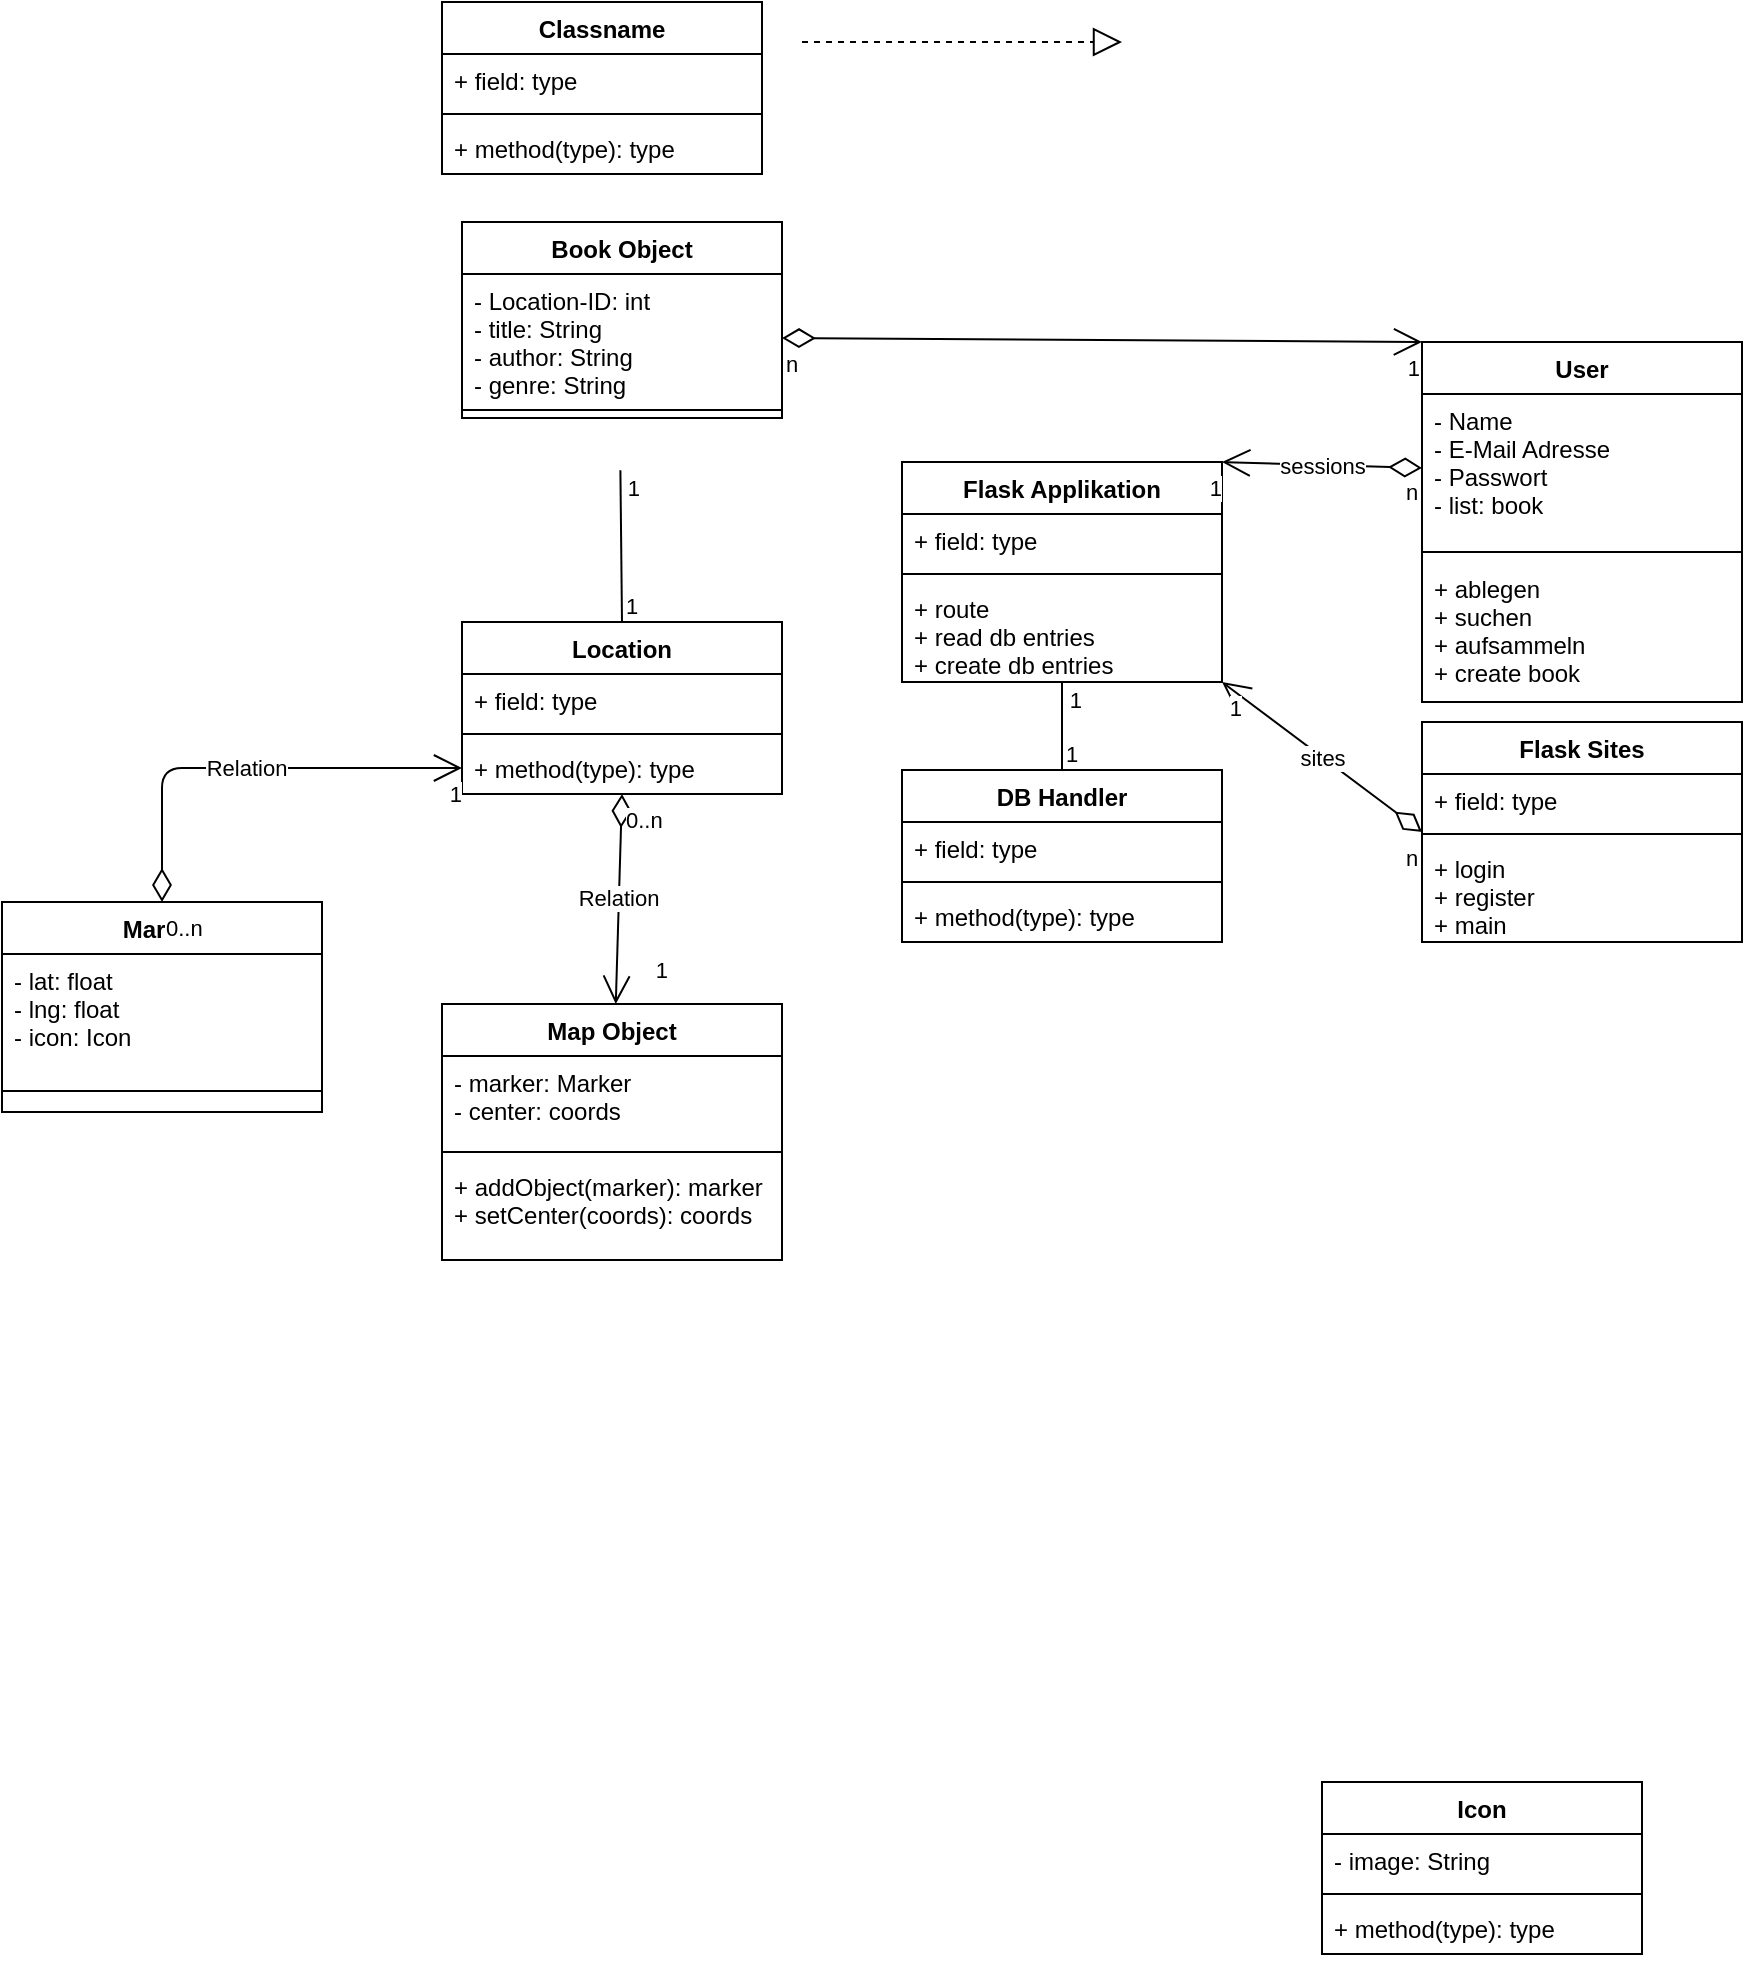 <mxfile version="14.6.11" type="github">
  <diagram id="RmCkacpN2TYLpkS6w7RO" name="Seite-1">
    <mxGraphModel dx="1865" dy="579" grid="1" gridSize="10" guides="1" tooltips="1" connect="1" arrows="1" fold="1" page="1" pageScale="1" pageWidth="827" pageHeight="1169" math="0" shadow="0">
      <root>
        <mxCell id="0" />
        <mxCell id="1" parent="0" />
        <mxCell id="iKKJlmc9YYCkpeSJBuOX-1" value="Classname" style="swimlane;fontStyle=1;align=center;verticalAlign=top;childLayout=stackLayout;horizontal=1;startSize=26;horizontalStack=0;resizeParent=1;resizeParentMax=0;resizeLast=0;collapsible=1;marginBottom=0;" parent="1" vertex="1">
          <mxGeometry x="30" y="20" width="160" height="86" as="geometry" />
        </mxCell>
        <mxCell id="iKKJlmc9YYCkpeSJBuOX-2" value="+ field: type" style="text;strokeColor=none;fillColor=none;align=left;verticalAlign=top;spacingLeft=4;spacingRight=4;overflow=hidden;rotatable=0;points=[[0,0.5],[1,0.5]];portConstraint=eastwest;" parent="iKKJlmc9YYCkpeSJBuOX-1" vertex="1">
          <mxGeometry y="26" width="160" height="26" as="geometry" />
        </mxCell>
        <mxCell id="iKKJlmc9YYCkpeSJBuOX-3" value="" style="line;strokeWidth=1;fillColor=none;align=left;verticalAlign=middle;spacingTop=-1;spacingLeft=3;spacingRight=3;rotatable=0;labelPosition=right;points=[];portConstraint=eastwest;" parent="iKKJlmc9YYCkpeSJBuOX-1" vertex="1">
          <mxGeometry y="52" width="160" height="8" as="geometry" />
        </mxCell>
        <mxCell id="iKKJlmc9YYCkpeSJBuOX-4" value="+ method(type): type" style="text;strokeColor=none;fillColor=none;align=left;verticalAlign=top;spacingLeft=4;spacingRight=4;overflow=hidden;rotatable=0;points=[[0,0.5],[1,0.5]];portConstraint=eastwest;" parent="iKKJlmc9YYCkpeSJBuOX-1" vertex="1">
          <mxGeometry y="60" width="160" height="26" as="geometry" />
        </mxCell>
        <mxCell id="iKKJlmc9YYCkpeSJBuOX-5" value="Map Object" style="swimlane;fontStyle=1;align=center;verticalAlign=top;childLayout=stackLayout;horizontal=1;startSize=26;horizontalStack=0;resizeParent=1;resizeParentMax=0;resizeLast=0;collapsible=1;marginBottom=0;" parent="1" vertex="1">
          <mxGeometry x="30" y="521" width="170" height="128" as="geometry" />
        </mxCell>
        <mxCell id="iKKJlmc9YYCkpeSJBuOX-6" value="- marker: Marker&#xa;- center: coords" style="text;strokeColor=none;fillColor=none;align=left;verticalAlign=top;spacingLeft=4;spacingRight=4;overflow=hidden;rotatable=0;points=[[0,0.5],[1,0.5]];portConstraint=eastwest;" parent="iKKJlmc9YYCkpeSJBuOX-5" vertex="1">
          <mxGeometry y="26" width="170" height="44" as="geometry" />
        </mxCell>
        <mxCell id="iKKJlmc9YYCkpeSJBuOX-7" value="" style="line;strokeWidth=1;fillColor=none;align=left;verticalAlign=middle;spacingTop=-1;spacingLeft=3;spacingRight=3;rotatable=0;labelPosition=right;points=[];portConstraint=eastwest;" parent="iKKJlmc9YYCkpeSJBuOX-5" vertex="1">
          <mxGeometry y="70" width="170" height="8" as="geometry" />
        </mxCell>
        <mxCell id="iKKJlmc9YYCkpeSJBuOX-8" value="+ addObject(marker): marker&#xa;+ setCenter(coords): coords" style="text;strokeColor=none;fillColor=none;align=left;verticalAlign=top;spacingLeft=4;spacingRight=4;overflow=hidden;rotatable=0;points=[[0,0.5],[1,0.5]];portConstraint=eastwest;" parent="iKKJlmc9YYCkpeSJBuOX-5" vertex="1">
          <mxGeometry y="78" width="170" height="50" as="geometry" />
        </mxCell>
        <mxCell id="iKKJlmc9YYCkpeSJBuOX-9" value="Marker" style="swimlane;fontStyle=1;align=center;verticalAlign=top;childLayout=stackLayout;horizontal=1;startSize=26;horizontalStack=0;resizeParent=1;resizeParentMax=0;resizeLast=0;collapsible=1;marginBottom=0;" parent="1" vertex="1">
          <mxGeometry x="-190" y="470" width="160" height="105" as="geometry" />
        </mxCell>
        <mxCell id="iKKJlmc9YYCkpeSJBuOX-10" value="- lat: float&#xa;- lng: float&#xa;- icon: Icon" style="text;strokeColor=none;fillColor=none;align=left;verticalAlign=top;spacingLeft=4;spacingRight=4;overflow=hidden;rotatable=0;points=[[0,0.5],[1,0.5]];portConstraint=eastwest;" parent="iKKJlmc9YYCkpeSJBuOX-9" vertex="1">
          <mxGeometry y="26" width="160" height="58" as="geometry" />
        </mxCell>
        <mxCell id="iKKJlmc9YYCkpeSJBuOX-11" value="" style="line;strokeWidth=1;fillColor=none;align=left;verticalAlign=middle;spacingTop=-1;spacingLeft=3;spacingRight=3;rotatable=0;labelPosition=right;points=[];portConstraint=eastwest;" parent="iKKJlmc9YYCkpeSJBuOX-9" vertex="1">
          <mxGeometry y="84" width="160" height="21" as="geometry" />
        </mxCell>
        <mxCell id="iKKJlmc9YYCkpeSJBuOX-13" value="Icon" style="swimlane;fontStyle=1;align=center;verticalAlign=top;childLayout=stackLayout;horizontal=1;startSize=26;horizontalStack=0;resizeParent=1;resizeParentMax=0;resizeLast=0;collapsible=1;marginBottom=0;" parent="1" vertex="1">
          <mxGeometry x="470" y="910" width="160" height="86" as="geometry" />
        </mxCell>
        <mxCell id="iKKJlmc9YYCkpeSJBuOX-14" value="- image: String" style="text;strokeColor=none;fillColor=none;align=left;verticalAlign=top;spacingLeft=4;spacingRight=4;overflow=hidden;rotatable=0;points=[[0,0.5],[1,0.5]];portConstraint=eastwest;" parent="iKKJlmc9YYCkpeSJBuOX-13" vertex="1">
          <mxGeometry y="26" width="160" height="26" as="geometry" />
        </mxCell>
        <mxCell id="iKKJlmc9YYCkpeSJBuOX-15" value="" style="line;strokeWidth=1;fillColor=none;align=left;verticalAlign=middle;spacingTop=-1;spacingLeft=3;spacingRight=3;rotatable=0;labelPosition=right;points=[];portConstraint=eastwest;" parent="iKKJlmc9YYCkpeSJBuOX-13" vertex="1">
          <mxGeometry y="52" width="160" height="8" as="geometry" />
        </mxCell>
        <mxCell id="iKKJlmc9YYCkpeSJBuOX-16" value="+ method(type): type" style="text;strokeColor=none;fillColor=none;align=left;verticalAlign=top;spacingLeft=4;spacingRight=4;overflow=hidden;rotatable=0;points=[[0,0.5],[1,0.5]];portConstraint=eastwest;" parent="iKKJlmc9YYCkpeSJBuOX-13" vertex="1">
          <mxGeometry y="60" width="160" height="26" as="geometry" />
        </mxCell>
        <mxCell id="iKKJlmc9YYCkpeSJBuOX-18" value="" style="endArrow=block;dashed=1;endFill=0;endSize=12;html=1;" parent="1" edge="1">
          <mxGeometry width="160" relative="1" as="geometry">
            <mxPoint x="210" y="40" as="sourcePoint" />
            <mxPoint x="370" y="40" as="targetPoint" />
          </mxGeometry>
        </mxCell>
        <mxCell id="iKKJlmc9YYCkpeSJBuOX-28" value="User" style="swimlane;fontStyle=1;align=center;verticalAlign=top;childLayout=stackLayout;horizontal=1;startSize=26;horizontalStack=0;resizeParent=1;resizeParentMax=0;resizeLast=0;collapsible=1;marginBottom=0;" parent="1" vertex="1">
          <mxGeometry x="520" y="190" width="160" height="180" as="geometry" />
        </mxCell>
        <mxCell id="iKKJlmc9YYCkpeSJBuOX-29" value="- Name&#xa;- E-Mail Adresse&#xa;- Passwort&#xa;- list: book" style="text;strokeColor=none;fillColor=none;align=left;verticalAlign=top;spacingLeft=4;spacingRight=4;overflow=hidden;rotatable=0;points=[[0,0.5],[1,0.5]];portConstraint=eastwest;" parent="iKKJlmc9YYCkpeSJBuOX-28" vertex="1">
          <mxGeometry y="26" width="160" height="74" as="geometry" />
        </mxCell>
        <mxCell id="iKKJlmc9YYCkpeSJBuOX-30" value="" style="line;strokeWidth=1;fillColor=none;align=left;verticalAlign=middle;spacingTop=-1;spacingLeft=3;spacingRight=3;rotatable=0;labelPosition=right;points=[];portConstraint=eastwest;" parent="iKKJlmc9YYCkpeSJBuOX-28" vertex="1">
          <mxGeometry y="100" width="160" height="10" as="geometry" />
        </mxCell>
        <mxCell id="iKKJlmc9YYCkpeSJBuOX-31" value="+ ablegen&#xa;+ suchen&#xa;+ aufsammeln&#xa;+ create book" style="text;strokeColor=none;fillColor=none;align=left;verticalAlign=top;spacingLeft=4;spacingRight=4;overflow=hidden;rotatable=0;points=[[0,0.5],[1,0.5]];portConstraint=eastwest;" parent="iKKJlmc9YYCkpeSJBuOX-28" vertex="1">
          <mxGeometry y="110" width="160" height="70" as="geometry" />
        </mxCell>
        <mxCell id="augDifIEVUEMAhJTvY_Y-1" value="Flask Applikation" style="swimlane;fontStyle=1;align=center;verticalAlign=top;childLayout=stackLayout;horizontal=1;startSize=26;horizontalStack=0;resizeParent=1;resizeParentMax=0;resizeLast=0;collapsible=1;marginBottom=0;" parent="1" vertex="1">
          <mxGeometry x="260" y="250" width="160" height="110" as="geometry" />
        </mxCell>
        <mxCell id="augDifIEVUEMAhJTvY_Y-2" value="+ field: type" style="text;strokeColor=none;fillColor=none;align=left;verticalAlign=top;spacingLeft=4;spacingRight=4;overflow=hidden;rotatable=0;points=[[0,0.5],[1,0.5]];portConstraint=eastwest;" parent="augDifIEVUEMAhJTvY_Y-1" vertex="1">
          <mxGeometry y="26" width="160" height="26" as="geometry" />
        </mxCell>
        <mxCell id="augDifIEVUEMAhJTvY_Y-3" value="" style="line;strokeWidth=1;fillColor=none;align=left;verticalAlign=middle;spacingTop=-1;spacingLeft=3;spacingRight=3;rotatable=0;labelPosition=right;points=[];portConstraint=eastwest;" parent="augDifIEVUEMAhJTvY_Y-1" vertex="1">
          <mxGeometry y="52" width="160" height="8" as="geometry" />
        </mxCell>
        <mxCell id="augDifIEVUEMAhJTvY_Y-4" value="+ route&#xa;+ read db entries&#xa;+ create db entries" style="text;strokeColor=none;fillColor=none;align=left;verticalAlign=top;spacingLeft=4;spacingRight=4;overflow=hidden;rotatable=0;points=[[0,0.5],[1,0.5]];portConstraint=eastwest;" parent="augDifIEVUEMAhJTvY_Y-1" vertex="1">
          <mxGeometry y="60" width="160" height="50" as="geometry" />
        </mxCell>
        <mxCell id="augDifIEVUEMAhJTvY_Y-5" value="Flask Sites" style="swimlane;fontStyle=1;align=center;verticalAlign=top;childLayout=stackLayout;horizontal=1;startSize=26;horizontalStack=0;resizeParent=1;resizeParentMax=0;resizeLast=0;collapsible=1;marginBottom=0;" parent="1" vertex="1">
          <mxGeometry x="520" y="380" width="160" height="110" as="geometry" />
        </mxCell>
        <mxCell id="augDifIEVUEMAhJTvY_Y-6" value="+ field: type" style="text;strokeColor=none;fillColor=none;align=left;verticalAlign=top;spacingLeft=4;spacingRight=4;overflow=hidden;rotatable=0;points=[[0,0.5],[1,0.5]];portConstraint=eastwest;" parent="augDifIEVUEMAhJTvY_Y-5" vertex="1">
          <mxGeometry y="26" width="160" height="26" as="geometry" />
        </mxCell>
        <mxCell id="augDifIEVUEMAhJTvY_Y-7" value="" style="line;strokeWidth=1;fillColor=none;align=left;verticalAlign=middle;spacingTop=-1;spacingLeft=3;spacingRight=3;rotatable=0;labelPosition=right;points=[];portConstraint=eastwest;" parent="augDifIEVUEMAhJTvY_Y-5" vertex="1">
          <mxGeometry y="52" width="160" height="8" as="geometry" />
        </mxCell>
        <mxCell id="augDifIEVUEMAhJTvY_Y-8" value="+ login&#xa;+ register&#xa;+ main" style="text;strokeColor=none;fillColor=none;align=left;verticalAlign=top;spacingLeft=4;spacingRight=4;overflow=hidden;rotatable=0;points=[[0,0.5],[1,0.5]];portConstraint=eastwest;" parent="augDifIEVUEMAhJTvY_Y-5" vertex="1">
          <mxGeometry y="60" width="160" height="50" as="geometry" />
        </mxCell>
        <mxCell id="augDifIEVUEMAhJTvY_Y-9" value="sites" style="endArrow=open;html=1;endSize=12;startArrow=diamondThin;startSize=14;startFill=0;exitX=0;exitY=0.5;exitDx=0;exitDy=0;entryX=1;entryY=1;entryDx=0;entryDy=0;" parent="1" source="augDifIEVUEMAhJTvY_Y-5" target="augDifIEVUEMAhJTvY_Y-1" edge="1">
          <mxGeometry relative="1" as="geometry">
            <mxPoint x="360" y="590" as="sourcePoint" />
            <mxPoint x="520" y="590" as="targetPoint" />
          </mxGeometry>
        </mxCell>
        <mxCell id="augDifIEVUEMAhJTvY_Y-10" value="n" style="edgeLabel;resizable=0;html=1;align=left;verticalAlign=top;" parent="augDifIEVUEMAhJTvY_Y-9" connectable="0" vertex="1">
          <mxGeometry x="-1" relative="1" as="geometry">
            <mxPoint x="-10" as="offset" />
          </mxGeometry>
        </mxCell>
        <mxCell id="augDifIEVUEMAhJTvY_Y-11" value="1" style="edgeLabel;resizable=0;html=1;align=right;verticalAlign=top;" parent="augDifIEVUEMAhJTvY_Y-9" connectable="0" vertex="1">
          <mxGeometry x="1" relative="1" as="geometry">
            <mxPoint x="10.08" as="offset" />
          </mxGeometry>
        </mxCell>
        <mxCell id="augDifIEVUEMAhJTvY_Y-13" value="sessions" style="endArrow=open;html=1;endSize=12;startArrow=diamondThin;startSize=14;startFill=0;entryX=1;entryY=0;entryDx=0;entryDy=0;exitX=0;exitY=0.5;exitDx=0;exitDy=0;" parent="1" source="iKKJlmc9YYCkpeSJBuOX-29" target="augDifIEVUEMAhJTvY_Y-1" edge="1">
          <mxGeometry relative="1" as="geometry">
            <mxPoint x="490" y="470" as="sourcePoint" />
            <mxPoint x="650" y="470" as="targetPoint" />
          </mxGeometry>
        </mxCell>
        <mxCell id="augDifIEVUEMAhJTvY_Y-14" value="n" style="edgeLabel;resizable=0;html=1;align=left;verticalAlign=top;" parent="augDifIEVUEMAhJTvY_Y-13" connectable="0" vertex="1">
          <mxGeometry x="-1" relative="1" as="geometry">
            <mxPoint x="-10" y="-1.5" as="offset" />
          </mxGeometry>
        </mxCell>
        <mxCell id="augDifIEVUEMAhJTvY_Y-15" value="1" style="edgeLabel;resizable=0;html=1;align=right;verticalAlign=top;" parent="augDifIEVUEMAhJTvY_Y-13" connectable="0" vertex="1">
          <mxGeometry x="1" relative="1" as="geometry" />
        </mxCell>
        <mxCell id="augDifIEVUEMAhJTvY_Y-17" value="DB Handler" style="swimlane;fontStyle=1;align=center;verticalAlign=top;childLayout=stackLayout;horizontal=1;startSize=26;horizontalStack=0;resizeParent=1;resizeParentMax=0;resizeLast=0;collapsible=1;marginBottom=0;" parent="1" vertex="1">
          <mxGeometry x="260" y="404" width="160" height="86" as="geometry" />
        </mxCell>
        <mxCell id="augDifIEVUEMAhJTvY_Y-18" value="+ field: type" style="text;strokeColor=none;fillColor=none;align=left;verticalAlign=top;spacingLeft=4;spacingRight=4;overflow=hidden;rotatable=0;points=[[0,0.5],[1,0.5]];portConstraint=eastwest;" parent="augDifIEVUEMAhJTvY_Y-17" vertex="1">
          <mxGeometry y="26" width="160" height="26" as="geometry" />
        </mxCell>
        <mxCell id="augDifIEVUEMAhJTvY_Y-19" value="" style="line;strokeWidth=1;fillColor=none;align=left;verticalAlign=middle;spacingTop=-1;spacingLeft=3;spacingRight=3;rotatable=0;labelPosition=right;points=[];portConstraint=eastwest;" parent="augDifIEVUEMAhJTvY_Y-17" vertex="1">
          <mxGeometry y="52" width="160" height="8" as="geometry" />
        </mxCell>
        <mxCell id="augDifIEVUEMAhJTvY_Y-20" value="+ method(type): type" style="text;strokeColor=none;fillColor=none;align=left;verticalAlign=top;spacingLeft=4;spacingRight=4;overflow=hidden;rotatable=0;points=[[0,0.5],[1,0.5]];portConstraint=eastwest;" parent="augDifIEVUEMAhJTvY_Y-17" vertex="1">
          <mxGeometry y="60" width="160" height="26" as="geometry" />
        </mxCell>
        <mxCell id="augDifIEVUEMAhJTvY_Y-21" value="" style="endArrow=none;html=1;exitX=0.5;exitY=0;exitDx=0;exitDy=0;entryX=0.5;entryY=1;entryDx=0;entryDy=0;" parent="1" source="augDifIEVUEMAhJTvY_Y-17" target="augDifIEVUEMAhJTvY_Y-1" edge="1">
          <mxGeometry relative="1" as="geometry">
            <mxPoint x="660" y="510" as="sourcePoint" />
            <mxPoint x="820" y="510" as="targetPoint" />
          </mxGeometry>
        </mxCell>
        <mxCell id="augDifIEVUEMAhJTvY_Y-22" value="1" style="edgeLabel;resizable=0;html=1;align=left;verticalAlign=bottom;" parent="augDifIEVUEMAhJTvY_Y-21" connectable="0" vertex="1">
          <mxGeometry x="-1" relative="1" as="geometry" />
        </mxCell>
        <mxCell id="augDifIEVUEMAhJTvY_Y-23" value="1" style="edgeLabel;resizable=0;html=1;align=right;verticalAlign=bottom;" parent="augDifIEVUEMAhJTvY_Y-21" connectable="0" vertex="1">
          <mxGeometry x="1" relative="1" as="geometry">
            <mxPoint x="10.0" y="17.26" as="offset" />
          </mxGeometry>
        </mxCell>
        <mxCell id="augDifIEVUEMAhJTvY_Y-25" value="Book Object" style="swimlane;fontStyle=1;align=center;verticalAlign=top;childLayout=stackLayout;horizontal=1;startSize=26;horizontalStack=0;resizeParent=1;resizeParentMax=0;resizeLast=0;collapsible=1;marginBottom=0;" parent="1" vertex="1">
          <mxGeometry x="40" y="130" width="160" height="98" as="geometry" />
        </mxCell>
        <mxCell id="augDifIEVUEMAhJTvY_Y-26" value="- Location-ID: int &#xa;- title: String&#xa;- author: String&#xa;- genre: String" style="text;strokeColor=none;fillColor=none;align=left;verticalAlign=top;spacingLeft=4;spacingRight=4;overflow=hidden;rotatable=0;points=[[0,0.5],[1,0.5]];portConstraint=eastwest;" parent="augDifIEVUEMAhJTvY_Y-25" vertex="1">
          <mxGeometry y="26" width="160" height="64" as="geometry" />
        </mxCell>
        <mxCell id="augDifIEVUEMAhJTvY_Y-27" value="" style="line;strokeWidth=1;fillColor=none;align=left;verticalAlign=middle;spacingTop=-1;spacingLeft=3;spacingRight=3;rotatable=0;labelPosition=right;points=[];portConstraint=eastwest;" parent="augDifIEVUEMAhJTvY_Y-25" vertex="1">
          <mxGeometry y="90" width="160" height="8" as="geometry" />
        </mxCell>
        <mxCell id="augDifIEVUEMAhJTvY_Y-30" value="Location" style="swimlane;fontStyle=1;align=center;verticalAlign=top;childLayout=stackLayout;horizontal=1;startSize=26;horizontalStack=0;resizeParent=1;resizeParentMax=0;resizeLast=0;collapsible=1;marginBottom=0;" parent="1" vertex="1">
          <mxGeometry x="40" y="330" width="160" height="86" as="geometry" />
        </mxCell>
        <mxCell id="augDifIEVUEMAhJTvY_Y-31" value="+ field: type" style="text;strokeColor=none;fillColor=none;align=left;verticalAlign=top;spacingLeft=4;spacingRight=4;overflow=hidden;rotatable=0;points=[[0,0.5],[1,0.5]];portConstraint=eastwest;" parent="augDifIEVUEMAhJTvY_Y-30" vertex="1">
          <mxGeometry y="26" width="160" height="26" as="geometry" />
        </mxCell>
        <mxCell id="augDifIEVUEMAhJTvY_Y-32" value="" style="line;strokeWidth=1;fillColor=none;align=left;verticalAlign=middle;spacingTop=-1;spacingLeft=3;spacingRight=3;rotatable=0;labelPosition=right;points=[];portConstraint=eastwest;" parent="augDifIEVUEMAhJTvY_Y-30" vertex="1">
          <mxGeometry y="52" width="160" height="8" as="geometry" />
        </mxCell>
        <mxCell id="augDifIEVUEMAhJTvY_Y-33" value="+ method(type): type" style="text;strokeColor=none;fillColor=none;align=left;verticalAlign=top;spacingLeft=4;spacingRight=4;overflow=hidden;rotatable=0;points=[[0,0.5],[1,0.5]];portConstraint=eastwest;" parent="augDifIEVUEMAhJTvY_Y-30" vertex="1">
          <mxGeometry y="60" width="160" height="26" as="geometry" />
        </mxCell>
        <mxCell id="augDifIEVUEMAhJTvY_Y-35" value="" style="endArrow=open;html=1;endSize=12;startArrow=diamondThin;startSize=14;startFill=0;entryX=0;entryY=0;entryDx=0;entryDy=0;exitX=1;exitY=0.5;exitDx=0;exitDy=0;" parent="1" source="augDifIEVUEMAhJTvY_Y-26" target="iKKJlmc9YYCkpeSJBuOX-28" edge="1">
          <mxGeometry relative="1" as="geometry">
            <mxPoint x="250" y="440" as="sourcePoint" />
            <mxPoint x="410" y="440" as="targetPoint" />
          </mxGeometry>
        </mxCell>
        <mxCell id="augDifIEVUEMAhJTvY_Y-36" value="n" style="edgeLabel;resizable=0;html=1;align=left;verticalAlign=top;" parent="augDifIEVUEMAhJTvY_Y-35" connectable="0" vertex="1">
          <mxGeometry x="-1" relative="1" as="geometry" />
        </mxCell>
        <mxCell id="augDifIEVUEMAhJTvY_Y-37" value="1" style="edgeLabel;resizable=0;html=1;align=right;verticalAlign=top;" parent="augDifIEVUEMAhJTvY_Y-35" connectable="0" vertex="1">
          <mxGeometry x="1" relative="1" as="geometry" />
        </mxCell>
        <mxCell id="augDifIEVUEMAhJTvY_Y-38" value="" style="endArrow=none;html=1;exitX=0.5;exitY=0;exitDx=0;exitDy=0;entryX=0.495;entryY=1.005;entryDx=0;entryDy=0;entryPerimeter=0;" parent="1" source="augDifIEVUEMAhJTvY_Y-30" edge="1">
          <mxGeometry relative="1" as="geometry">
            <mxPoint x="220" y="420" as="sourcePoint" />
            <mxPoint x="119.2" y="254.13" as="targetPoint" />
          </mxGeometry>
        </mxCell>
        <mxCell id="augDifIEVUEMAhJTvY_Y-39" value="1" style="edgeLabel;resizable=0;html=1;align=left;verticalAlign=bottom;" parent="augDifIEVUEMAhJTvY_Y-38" connectable="0" vertex="1">
          <mxGeometry x="-1" relative="1" as="geometry" />
        </mxCell>
        <mxCell id="augDifIEVUEMAhJTvY_Y-40" value="1" style="edgeLabel;resizable=0;html=1;align=right;verticalAlign=bottom;" parent="augDifIEVUEMAhJTvY_Y-38" connectable="0" vertex="1">
          <mxGeometry x="1" relative="1" as="geometry">
            <mxPoint x="10.0" y="17.26" as="offset" />
          </mxGeometry>
        </mxCell>
        <mxCell id="augDifIEVUEMAhJTvY_Y-44" value="Relation" style="endArrow=open;html=1;endSize=12;startArrow=diamondThin;startSize=14;startFill=0;edgeStyle=orthogonalEdgeStyle;exitX=0.5;exitY=0;exitDx=0;exitDy=0;entryX=0;entryY=0.5;entryDx=0;entryDy=0;" parent="1" source="iKKJlmc9YYCkpeSJBuOX-9" target="augDifIEVUEMAhJTvY_Y-33" edge="1">
          <mxGeometry relative="1" as="geometry">
            <mxPoint x="190" y="500" as="sourcePoint" />
            <mxPoint x="350" y="500" as="targetPoint" />
          </mxGeometry>
        </mxCell>
        <mxCell id="augDifIEVUEMAhJTvY_Y-45" value="0..n" style="edgeLabel;resizable=0;html=1;align=left;verticalAlign=top;" parent="augDifIEVUEMAhJTvY_Y-44" connectable="0" vertex="1">
          <mxGeometry x="-1" relative="1" as="geometry" />
        </mxCell>
        <mxCell id="augDifIEVUEMAhJTvY_Y-46" value="1" style="edgeLabel;resizable=0;html=1;align=right;verticalAlign=top;" parent="augDifIEVUEMAhJTvY_Y-44" connectable="0" vertex="1">
          <mxGeometry x="1" relative="1" as="geometry" />
        </mxCell>
        <mxCell id="augDifIEVUEMAhJTvY_Y-47" value="Relation" style="endArrow=open;html=1;endSize=12;startArrow=diamondThin;startSize=14;startFill=0;exitX=0.5;exitY=1;exitDx=0;exitDy=0;" parent="1" source="augDifIEVUEMAhJTvY_Y-30" target="iKKJlmc9YYCkpeSJBuOX-5" edge="1">
          <mxGeometry relative="1" as="geometry">
            <mxPoint x="130" y="570" as="sourcePoint" />
            <mxPoint x="290" y="570" as="targetPoint" />
          </mxGeometry>
        </mxCell>
        <mxCell id="augDifIEVUEMAhJTvY_Y-48" value="0..n" style="edgeLabel;resizable=0;html=1;align=left;verticalAlign=top;" parent="augDifIEVUEMAhJTvY_Y-47" connectable="0" vertex="1">
          <mxGeometry x="-1" relative="1" as="geometry" />
        </mxCell>
        <mxCell id="augDifIEVUEMAhJTvY_Y-49" value="1" style="edgeLabel;resizable=0;html=1;align=right;verticalAlign=top;" parent="augDifIEVUEMAhJTvY_Y-47" connectable="0" vertex="1">
          <mxGeometry x="1" relative="1" as="geometry">
            <mxPoint x="26.47" y="-30.01" as="offset" />
          </mxGeometry>
        </mxCell>
      </root>
    </mxGraphModel>
  </diagram>
</mxfile>
